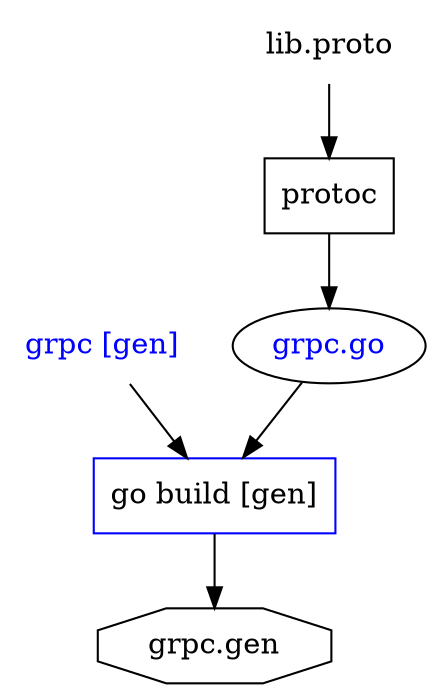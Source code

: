 strict digraph {
// Node definitions.
"grpc.go" [fontcolor=blue];
"lib.proto" [shape=plaintext];
protoc [shape=box];
"go build [gen]" [
shape=box
color=blue
];
"grpc [gen]" [
shape=plaintext
fontcolor=blue
];
"grpc.gen" [shape=octagon];

// Edge definitions.
"grpc.go" -> "go build [gen]";
"lib.proto" -> protoc;
protoc -> "grpc.go";
"go build [gen]" -> "grpc.gen";
"grpc [gen]" -> "go build [gen]";
}